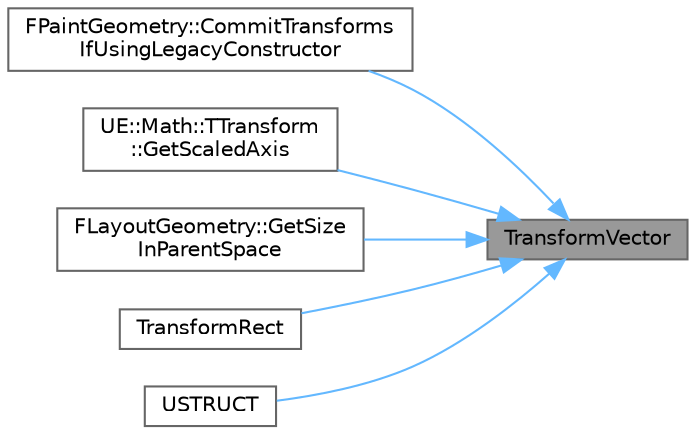 digraph "TransformVector"
{
 // INTERACTIVE_SVG=YES
 // LATEX_PDF_SIZE
  bgcolor="transparent";
  edge [fontname=Helvetica,fontsize=10,labelfontname=Helvetica,labelfontsize=10];
  node [fontname=Helvetica,fontsize=10,shape=box,height=0.2,width=0.4];
  rankdir="RL";
  Node1 [id="Node000001",label="TransformVector",height=0.2,width=0.4,color="gray40", fillcolor="grey60", style="filled", fontcolor="black",tooltip="Generic implementation of TransformVector."];
  Node1 -> Node2 [id="edge1_Node000001_Node000002",dir="back",color="steelblue1",style="solid",tooltip=" "];
  Node2 [id="Node000002",label="FPaintGeometry::CommitTransforms\lIfUsingLegacyConstructor",height=0.2,width=0.4,color="grey40", fillcolor="white", style="filled",URL="$d3/d35/structFPaintGeometry.html#aacef8d073b39857e4d6c356f9290e4ce",tooltip="Support mutable geometries constructed in window space, and possibly mutated later,..."];
  Node1 -> Node3 [id="edge2_Node000001_Node000003",dir="back",color="steelblue1",style="solid",tooltip=" "];
  Node3 [id="Node000003",label="UE::Math::TTransform\l::GetScaledAxis",height=0.2,width=0.4,color="grey40", fillcolor="white", style="filled",URL="$d9/db6/structUE_1_1Math_1_1TTransform.html#abf1a3b73536a6c6d7eb1018d7eaa0b3d",tooltip=" "];
  Node1 -> Node4 [id="edge3_Node000001_Node000004",dir="back",color="steelblue1",style="solid",tooltip=" "];
  Node4 [id="Node000004",label="FLayoutGeometry::GetSize\lInParentSpace",height=0.2,width=0.4,color="grey40", fillcolor="white", style="filled",URL="$dd/dc3/classFLayoutGeometry.html#a17963227994d8475963edd331dcb67b1",tooltip=" "];
  Node1 -> Node5 [id="edge4_Node000001_Node000005",dir="back",color="steelblue1",style="solid",tooltip=" "];
  Node5 [id="Node000005",label="TransformRect",height=0.2,width=0.4,color="grey40", fillcolor="white", style="filled",URL="$dc/d7e/SlateRotatedRect_8h.html#ad24368e2e0bbf0052faf8fcec9441c11",tooltip="Transforms a rect by the given transform."];
  Node1 -> Node6 [id="edge5_Node000001_Node000006",dir="back",color="steelblue1",style="solid",tooltip=" "];
  Node6 [id="Node000006",label="USTRUCT",height=0.2,width=0.4,color="grey40", fillcolor="white", style="filled",URL="$d3/d8b/Geometry_8h.html#a15119967b9d5f4bef75b49bd3689e2d8",tooltip="Represents the position, size, and absolute position of a Widget in Slate."];
}
